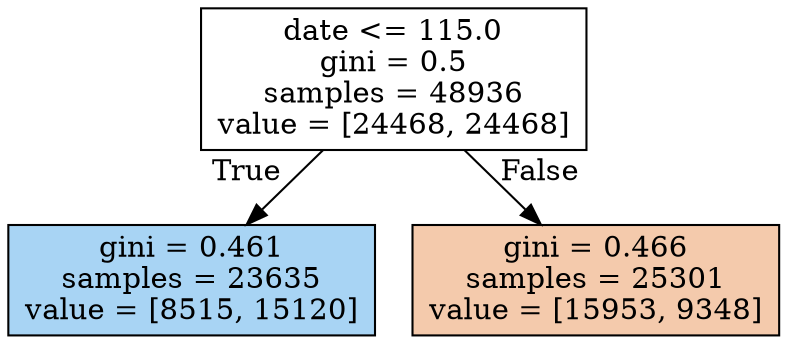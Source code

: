 digraph Tree {
node [shape=box, style="filled", color="black"] ;
0 [label="date <= 115.0\ngini = 0.5\nsamples = 48936\nvalue = [24468, 24468]", fillcolor="#e5813900"] ;
1 [label="gini = 0.461\nsamples = 23635\nvalue = [8515, 15120]", fillcolor="#399de56f"] ;
0 -> 1 [labeldistance=2.5, labelangle=45, headlabel="True"] ;
2 [label="gini = 0.466\nsamples = 25301\nvalue = [15953, 9348]", fillcolor="#e581396a"] ;
0 -> 2 [labeldistance=2.5, labelangle=-45, headlabel="False"] ;
}